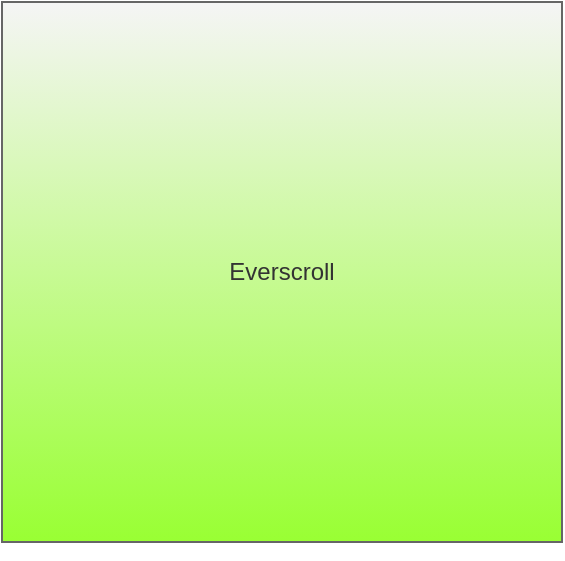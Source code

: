 <mxfile version="13.0.9">
    <diagram id="n4pqDlh0CthCcf0PNuJi" name="Page-1">
        <mxGraphModel dx="936" dy="570" grid="1" gridSize="10" guides="1" tooltips="1" connect="1" arrows="1" fold="1" page="1" pageScale="1" pageWidth="827" pageHeight="1169" math="0" shadow="0">
            <root>
                <mxCell id="0"/>
                <mxCell id="1" parent="0"/>
                <mxCell id="2" value="Everscroll" style="rounded=0;whiteSpace=wrap;html=1;fillColor=#f5f5f5;strokeColor=#666666;fontColor=#333333;gradientColor=#99FF33;" parent="1" vertex="1">
                    <mxGeometry x="280" y="170" width="280" height="270" as="geometry"/>
                </mxCell>
                <mxCell id="3" style="edgeStyle=orthogonalEdgeStyle;rounded=0;orthogonalLoop=1;jettySize=auto;html=1;exitX=0.5;exitY=1;exitDx=0;exitDy=0;" parent="1" source="2" target="2" edge="1">
                    <mxGeometry relative="1" as="geometry"/>
                </mxCell>
            </root>
        </mxGraphModel>
    </diagram>
</mxfile>